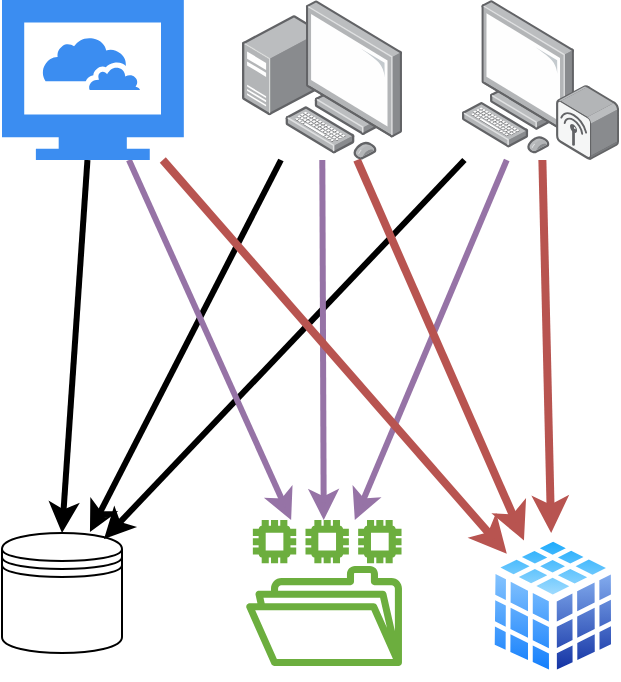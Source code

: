 <mxfile version="15.4.0" type="device" pages="4"><diagram id="gtOa3li3phxYRR6G3T6I" name="sem conector"><mxGraphModel dx="1106" dy="807" grid="1" gridSize="10" guides="1" tooltips="1" connect="1" arrows="1" fold="1" page="1" pageScale="1" pageWidth="850" pageHeight="1100" math="0" shadow="0"><root><mxCell id="0"/><mxCell id="1" parent="0"/><mxCell id="SYHLIB9Yqt1Y4YypPh21-1" value="" style="shape=datastore;whiteSpace=wrap;html=1;" vertex="1" parent="1"><mxGeometry x="40" y="366.5" width="60" height="60" as="geometry"/></mxCell><mxCell id="SYHLIB9Yqt1Y4YypPh21-15" style="edgeStyle=none;rounded=0;orthogonalLoop=1;jettySize=auto;html=1;strokeWidth=4;fillColor=#f8cecc;strokeColor=#b85450;" edge="1" parent="1" source="SYHLIB9Yqt1Y4YypPh21-2" target="SYHLIB9Yqt1Y4YypPh21-7"><mxGeometry relative="1" as="geometry"/></mxCell><mxCell id="SYHLIB9Yqt1Y4YypPh21-16" style="edgeStyle=none;rounded=0;orthogonalLoop=1;jettySize=auto;html=1;strokeWidth=3;fillColor=#e1d5e7;strokeColor=#9673a6;" edge="1" parent="1" source="SYHLIB9Yqt1Y4YypPh21-2" target="SYHLIB9Yqt1Y4YypPh21-6"><mxGeometry relative="1" as="geometry"/></mxCell><mxCell id="SYHLIB9Yqt1Y4YypPh21-17" style="edgeStyle=none;rounded=0;orthogonalLoop=1;jettySize=auto;html=1;entryX=0.85;entryY=0.05;entryDx=0;entryDy=0;entryPerimeter=0;strokeWidth=3;" edge="1" parent="1" source="SYHLIB9Yqt1Y4YypPh21-2" target="SYHLIB9Yqt1Y4YypPh21-1"><mxGeometry relative="1" as="geometry"/></mxCell><mxCell id="SYHLIB9Yqt1Y4YypPh21-2" value="" style="points=[];aspect=fixed;html=1;align=center;shadow=0;dashed=0;image;image=img/lib/allied_telesis/computer_and_terminals/Personal_Computer_Wireless.svg;" vertex="1" parent="1"><mxGeometry x="270" y="100" width="78.5" height="80" as="geometry"/></mxCell><mxCell id="SYHLIB9Yqt1Y4YypPh21-12" style="edgeStyle=none;rounded=0;orthogonalLoop=1;jettySize=auto;html=1;entryX=0.733;entryY=-0.008;entryDx=0;entryDy=0;entryPerimeter=0;strokeWidth=3;" edge="1" parent="1" source="SYHLIB9Yqt1Y4YypPh21-3" target="SYHLIB9Yqt1Y4YypPh21-1"><mxGeometry relative="1" as="geometry"/></mxCell><mxCell id="SYHLIB9Yqt1Y4YypPh21-13" style="edgeStyle=none;rounded=0;orthogonalLoop=1;jettySize=auto;html=1;strokeWidth=3;fillColor=#e1d5e7;strokeColor=#9673a6;" edge="1" parent="1" source="SYHLIB9Yqt1Y4YypPh21-3" target="SYHLIB9Yqt1Y4YypPh21-6"><mxGeometry relative="1" as="geometry"/></mxCell><mxCell id="SYHLIB9Yqt1Y4YypPh21-14" style="edgeStyle=none;rounded=0;orthogonalLoop=1;jettySize=auto;html=1;fillColor=#f8cecc;strokeColor=#b85450;strokeWidth=4;" edge="1" parent="1" source="SYHLIB9Yqt1Y4YypPh21-3" target="SYHLIB9Yqt1Y4YypPh21-7"><mxGeometry relative="1" as="geometry"/></mxCell><mxCell id="SYHLIB9Yqt1Y4YypPh21-3" value="" style="points=[];aspect=fixed;html=1;align=center;shadow=0;dashed=0;image;image=img/lib/allied_telesis/computer_and_terminals/Personal_Computer_with_Server.svg;" vertex="1" parent="1"><mxGeometry x="160" y="100" width="80" height="80" as="geometry"/></mxCell><mxCell id="SYHLIB9Yqt1Y4YypPh21-9" style="rounded=0;orthogonalLoop=1;jettySize=auto;html=1;entryX=0.5;entryY=0;entryDx=0;entryDy=0;strokeWidth=3;" edge="1" parent="1" source="SYHLIB9Yqt1Y4YypPh21-4" target="SYHLIB9Yqt1Y4YypPh21-1"><mxGeometry relative="1" as="geometry"/></mxCell><mxCell id="SYHLIB9Yqt1Y4YypPh21-10" style="edgeStyle=none;rounded=0;orthogonalLoop=1;jettySize=auto;html=1;strokeWidth=3;fillColor=#e1d5e7;strokeColor=#9673a6;" edge="1" parent="1" source="SYHLIB9Yqt1Y4YypPh21-4" target="SYHLIB9Yqt1Y4YypPh21-6"><mxGeometry relative="1" as="geometry"/></mxCell><mxCell id="SYHLIB9Yqt1Y4YypPh21-11" style="edgeStyle=none;rounded=0;orthogonalLoop=1;jettySize=auto;html=1;strokeWidth=4;fillColor=#f8cecc;strokeColor=#b85450;" edge="1" parent="1" source="SYHLIB9Yqt1Y4YypPh21-4" target="SYHLIB9Yqt1Y4YypPh21-7"><mxGeometry relative="1" as="geometry"/></mxCell><mxCell id="SYHLIB9Yqt1Y4YypPh21-4" value="" style="sketch=0;html=1;aspect=fixed;strokeColor=none;shadow=0;align=center;verticalAlign=top;fillColor=#3B8DF1;shape=mxgraph.gcp2.cloud_computer" vertex="1" parent="1"><mxGeometry x="40" y="100" width="90.91" height="80" as="geometry"/></mxCell><mxCell id="SYHLIB9Yqt1Y4YypPh21-6" value="" style="sketch=0;outlineConnect=0;fontColor=#232F3E;gradientColor=none;fillColor=#6CAE3E;strokeColor=none;dashed=0;verticalLabelPosition=bottom;verticalAlign=top;align=center;html=1;fontSize=12;fontStyle=0;aspect=fixed;pointerEvents=1;shape=mxgraph.aws4.file_system;" vertex="1" parent="1"><mxGeometry x="162" y="360" width="78" height="73" as="geometry"/></mxCell><mxCell id="SYHLIB9Yqt1Y4YypPh21-7" value="" style="aspect=fixed;perimeter=ellipsePerimeter;html=1;align=center;shadow=0;dashed=0;spacingTop=3;image;image=img/lib/active_directory/database_cube.svg;" vertex="1" parent="1"><mxGeometry x="282.35" y="366.5" width="66.15" height="73.5" as="geometry"/></mxCell></root></mxGraphModel></diagram><diagram name="com conector" id="MN7cZzcN-GGclhGVdL-E"><mxGraphModel dx="1106" dy="807" grid="1" gridSize="10" guides="1" tooltips="1" connect="1" arrows="1" fold="1" page="1" pageScale="1" pageWidth="850" pageHeight="1100" math="0" shadow="0"><root><mxCell id="GxrJanbszNPs_qsq-YLK-0"/><mxCell id="GxrJanbszNPs_qsq-YLK-1" parent="GxrJanbszNPs_qsq-YLK-0"/><mxCell id="GxrJanbszNPs_qsq-YLK-2" value="" style="shape=datastore;whiteSpace=wrap;html=1;" vertex="1" parent="GxrJanbszNPs_qsq-YLK-1"><mxGeometry x="40" y="366.5" width="60" height="60" as="geometry"/></mxCell><mxCell id="GxrJanbszNPs_qsq-YLK-4" style="edgeStyle=none;rounded=0;orthogonalLoop=1;jettySize=auto;html=1;strokeWidth=3;fillColor=#e1d5e7;strokeColor=#9673a6;" edge="1" parent="GxrJanbszNPs_qsq-YLK-1" source="RIEIvlmLpqJGJ-RWIrsD-0" target="GxrJanbszNPs_qsq-YLK-15"><mxGeometry relative="1" as="geometry"/></mxCell><mxCell id="GxrJanbszNPs_qsq-YLK-5" style="edgeStyle=none;rounded=0;orthogonalLoop=1;jettySize=auto;html=1;entryX=0.85;entryY=0.05;entryDx=0;entryDy=0;entryPerimeter=0;strokeWidth=3;" edge="1" parent="GxrJanbszNPs_qsq-YLK-1" source="RIEIvlmLpqJGJ-RWIrsD-0" target="GxrJanbszNPs_qsq-YLK-2"><mxGeometry relative="1" as="geometry"/></mxCell><mxCell id="RIEIvlmLpqJGJ-RWIrsD-2" style="edgeStyle=none;rounded=0;orthogonalLoop=1;jettySize=auto;html=1;strokeWidth=3;" edge="1" parent="GxrJanbszNPs_qsq-YLK-1" source="GxrJanbszNPs_qsq-YLK-6" target="RIEIvlmLpqJGJ-RWIrsD-0"><mxGeometry relative="1" as="geometry"/></mxCell><mxCell id="GxrJanbszNPs_qsq-YLK-6" value="" style="points=[];aspect=fixed;html=1;align=center;shadow=0;dashed=0;image;image=img/lib/allied_telesis/computer_and_terminals/Personal_Computer_Wireless.svg;" vertex="1" parent="GxrJanbszNPs_qsq-YLK-1"><mxGeometry x="270" y="100" width="78.5" height="80" as="geometry"/></mxCell><mxCell id="RIEIvlmLpqJGJ-RWIrsD-3" style="edgeStyle=none;rounded=0;orthogonalLoop=1;jettySize=auto;html=1;strokeWidth=3;" edge="1" parent="GxrJanbszNPs_qsq-YLK-1" source="GxrJanbszNPs_qsq-YLK-10" target="RIEIvlmLpqJGJ-RWIrsD-0"><mxGeometry relative="1" as="geometry"/></mxCell><mxCell id="GxrJanbszNPs_qsq-YLK-10" value="" style="points=[];aspect=fixed;html=1;align=center;shadow=0;dashed=0;image;image=img/lib/allied_telesis/computer_and_terminals/Personal_Computer_with_Server.svg;" vertex="1" parent="GxrJanbszNPs_qsq-YLK-1"><mxGeometry x="160" y="100" width="80" height="80" as="geometry"/></mxCell><mxCell id="RIEIvlmLpqJGJ-RWIrsD-4" style="edgeStyle=none;rounded=0;orthogonalLoop=1;jettySize=auto;html=1;strokeWidth=3;" edge="1" parent="GxrJanbszNPs_qsq-YLK-1" source="GxrJanbszNPs_qsq-YLK-14" target="RIEIvlmLpqJGJ-RWIrsD-0"><mxGeometry relative="1" as="geometry"/></mxCell><mxCell id="GxrJanbszNPs_qsq-YLK-14" value="" style="sketch=0;html=1;aspect=fixed;strokeColor=none;shadow=0;align=center;verticalAlign=top;fillColor=#3B8DF1;shape=mxgraph.gcp2.cloud_computer" vertex="1" parent="GxrJanbszNPs_qsq-YLK-1"><mxGeometry x="40" y="100" width="90.91" height="80" as="geometry"/></mxCell><mxCell id="GxrJanbszNPs_qsq-YLK-15" value="" style="sketch=0;outlineConnect=0;fontColor=#232F3E;gradientColor=none;fillColor=#6CAE3E;strokeColor=none;dashed=0;verticalLabelPosition=bottom;verticalAlign=top;align=center;html=1;fontSize=12;fontStyle=0;aspect=fixed;pointerEvents=1;shape=mxgraph.aws4.file_system;" vertex="1" parent="GxrJanbszNPs_qsq-YLK-1"><mxGeometry x="162" y="360" width="78" height="73" as="geometry"/></mxCell><mxCell id="GxrJanbszNPs_qsq-YLK-16" value="" style="aspect=fixed;perimeter=ellipsePerimeter;html=1;align=center;shadow=0;dashed=0;spacingTop=3;image;image=img/lib/active_directory/database_cube.svg;" vertex="1" parent="GxrJanbszNPs_qsq-YLK-1"><mxGeometry x="282.35" y="366.5" width="66.15" height="73.5" as="geometry"/></mxCell><mxCell id="RIEIvlmLpqJGJ-RWIrsD-1" style="edgeStyle=none;rounded=0;orthogonalLoop=1;jettySize=auto;html=1;strokeWidth=3;" edge="1" parent="GxrJanbszNPs_qsq-YLK-1" source="RIEIvlmLpqJGJ-RWIrsD-0" target="GxrJanbszNPs_qsq-YLK-16"><mxGeometry relative="1" as="geometry"/></mxCell><mxCell id="RIEIvlmLpqJGJ-RWIrsD-0" value="API Gateway" style="shape=trapezoid;perimeter=trapezoidPerimeter;whiteSpace=wrap;html=1;fixedSize=1;" vertex="1" parent="GxrJanbszNPs_qsq-YLK-1"><mxGeometry x="100" y="240" width="210" height="60" as="geometry"/></mxCell></root></mxGraphModel></diagram><diagram id="wMGkMGnd9HWL6sy23v_R" name="PubSub"><mxGraphModel dx="1106" dy="807" grid="1" gridSize="10" guides="1" tooltips="1" connect="1" arrows="1" fold="1" page="1" pageScale="1" pageWidth="850" pageHeight="1100" math="0" shadow="0"><root><mxCell id="45LH48tJU0-JMIsBYanA-0"/><mxCell id="45LH48tJU0-JMIsBYanA-1" parent="45LH48tJU0-JMIsBYanA-0"/><mxCell id="45LH48tJU0-JMIsBYanA-6" style="edgeStyle=none;rounded=0;orthogonalLoop=1;jettySize=auto;html=1;exitX=0.5;exitY=1;exitDx=0;exitDy=0;strokeWidth=3;startArrow=classic;startFill=1;" edge="1" parent="45LH48tJU0-JMIsBYanA-1" source="45LH48tJU0-JMIsBYanA-2"><mxGeometry relative="1" as="geometry"><mxPoint x="170" y="200" as="targetPoint"/></mxGeometry></mxCell><mxCell id="45LH48tJU0-JMIsBYanA-2" value="Componente" style="rounded=1;whiteSpace=wrap;html=1;" vertex="1" parent="45LH48tJU0-JMIsBYanA-1"><mxGeometry x="110" y="90" width="120" height="60" as="geometry"/></mxCell><mxCell id="45LH48tJU0-JMIsBYanA-7" style="edgeStyle=none;rounded=0;orthogonalLoop=1;jettySize=auto;html=1;exitX=0.5;exitY=1;exitDx=0;exitDy=0;strokeWidth=3;startArrow=classic;startFill=1;" edge="1" parent="45LH48tJU0-JMIsBYanA-1" source="45LH48tJU0-JMIsBYanA-3"><mxGeometry relative="1" as="geometry"><mxPoint x="340" y="200" as="targetPoint"/></mxGeometry></mxCell><mxCell id="45LH48tJU0-JMIsBYanA-3" value="Componente" style="rounded=1;whiteSpace=wrap;html=1;" vertex="1" parent="45LH48tJU0-JMIsBYanA-1"><mxGeometry x="280" y="90" width="120" height="60" as="geometry"/></mxCell><mxCell id="45LH48tJU0-JMIsBYanA-8" style="edgeStyle=none;rounded=0;orthogonalLoop=1;jettySize=auto;html=1;exitX=0.5;exitY=1;exitDx=0;exitDy=0;strokeWidth=3;startArrow=classic;startFill=1;" edge="1" parent="45LH48tJU0-JMIsBYanA-1" source="45LH48tJU0-JMIsBYanA-4"><mxGeometry relative="1" as="geometry"><mxPoint x="500" y="200" as="targetPoint"/></mxGeometry></mxCell><mxCell id="45LH48tJU0-JMIsBYanA-4" value="Componente" style="rounded=1;whiteSpace=wrap;html=1;" vertex="1" parent="45LH48tJU0-JMIsBYanA-1"><mxGeometry x="440" y="90" width="120" height="60" as="geometry"/></mxCell><mxCell id="45LH48tJU0-JMIsBYanA-5" value="" style="shape=flexArrow;endArrow=classic;startArrow=classic;html=1;rounded=0;strokeWidth=3;endWidth=38;endSize=11.33;width=54;startWidth=50;startSize=13;" edge="1" parent="45LH48tJU0-JMIsBYanA-1"><mxGeometry width="100" height="100" relative="1" as="geometry"><mxPoint x="40" y="230" as="sourcePoint"/><mxPoint x="620" y="230" as="targetPoint"/></mxGeometry></mxCell><mxCell id="45LH48tJU0-JMIsBYanA-9" value="Barramento e Eventos" style="edgeLabel;html=1;align=center;verticalAlign=middle;resizable=0;points=[];fontSize=15;" vertex="1" connectable="0" parent="45LH48tJU0-JMIsBYanA-5"><mxGeometry x="-0.135" y="-3" relative="1" as="geometry"><mxPoint x="-131" y="7" as="offset"/></mxGeometry></mxCell><mxCell id="45LH48tJU0-JMIsBYanA-10" value="" style="curved=1;endArrow=classic;html=1;rounded=0;strokeWidth=3;entryX=0.417;entryY=1.017;entryDx=0;entryDy=0;entryPerimeter=0;fillColor=#ffe6cc;strokeColor=#d79b00;" edge="1" parent="45LH48tJU0-JMIsBYanA-1" source="45LH48tJU0-JMIsBYanA-2" target="45LH48tJU0-JMIsBYanA-4"><mxGeometry width="50" height="50" relative="1" as="geometry"><mxPoint x="400" y="440" as="sourcePoint"/><mxPoint x="450" y="390" as="targetPoint"/><Array as="points"><mxPoint x="210" y="240"/><mxPoint x="440" y="260"/></Array></mxGeometry></mxCell><mxCell id="45LH48tJU0-JMIsBYanA-11" value="" style="curved=1;endArrow=classic;html=1;rounded=0;strokeWidth=3;entryX=0.25;entryY=1;entryDx=0;entryDy=0;fillColor=#dae8fc;strokeColor=#6c8ebf;" edge="1" parent="45LH48tJU0-JMIsBYanA-1" source="45LH48tJU0-JMIsBYanA-3" target="45LH48tJU0-JMIsBYanA-4"><mxGeometry width="50" height="50" relative="1" as="geometry"><mxPoint x="190" y="160" as="sourcePoint"/><mxPoint x="500.04" y="161.02" as="targetPoint"/><Array as="points"><mxPoint x="400" y="220"/><mxPoint x="440" y="210"/></Array></mxGeometry></mxCell><mxCell id="F0UlAUiI6N_eUh53zOG1-1" style="edgeStyle=none;rounded=0;orthogonalLoop=1;jettySize=auto;html=1;exitX=0.5;exitY=0;exitDx=0;exitDy=0;startArrow=classic;startFill=1;strokeWidth=3;" edge="1" parent="45LH48tJU0-JMIsBYanA-1" source="sGfsvk1CfdYao05UdX1Q-0"><mxGeometry relative="1" as="geometry"><mxPoint x="215" y="160" as="targetPoint"/></mxGeometry></mxCell><mxCell id="sGfsvk1CfdYao05UdX1Q-0" value="" style="shape=parallelogram;perimeter=parallelogramPerimeter;whiteSpace=wrap;html=1;fixedSize=1;size=20;fillColor=#ffe6cc;strokeColor=#d79b00;" vertex="1" parent="45LH48tJU0-JMIsBYanA-1"><mxGeometry x="190" y="170" width="50" height="20" as="geometry"/></mxCell><mxCell id="F0UlAUiI6N_eUh53zOG1-0" value="" style="ellipse;whiteSpace=wrap;html=1;aspect=fixed;fillColor=#dae8fc;strokeColor=#6c8ebf;" vertex="1" parent="45LH48tJU0-JMIsBYanA-1"><mxGeometry x="375" y="160" width="25" height="25" as="geometry"/></mxCell></root></mxGraphModel></diagram><diagram name="TupleSpace" id="M2P1LS5d0XqBrYr0oQ9t"><mxGraphModel dx="1298" dy="945" grid="1" gridSize="10" guides="1" tooltips="1" connect="1" arrows="1" fold="1" page="1" pageScale="1" pageWidth="850" pageHeight="1100" math="0" shadow="0"><root><mxCell id="44y720bhN4YQYiBHmASc-0"/><mxCell id="44y720bhN4YQYiBHmASc-1" parent="44y720bhN4YQYiBHmASc-0"/><mxCell id="44y720bhN4YQYiBHmASc-2" style="edgeStyle=none;rounded=0;orthogonalLoop=1;jettySize=auto;html=1;exitX=0.5;exitY=1;exitDx=0;exitDy=0;strokeWidth=3;startArrow=classic;startFill=1;" edge="1" parent="44y720bhN4YQYiBHmASc-1" source="44y720bhN4YQYiBHmASc-3"><mxGeometry relative="1" as="geometry"><mxPoint x="170" y="210" as="targetPoint"/></mxGeometry></mxCell><mxCell id="44y720bhN4YQYiBHmASc-3" value="Componente" style="rounded=1;whiteSpace=wrap;html=1;" vertex="1" parent="44y720bhN4YQYiBHmASc-1"><mxGeometry x="110" y="90" width="120" height="60" as="geometry"/></mxCell><mxCell id="44y720bhN4YQYiBHmASc-5" value="Componente" style="rounded=1;whiteSpace=wrap;html=1;" vertex="1" parent="44y720bhN4YQYiBHmASc-1"><mxGeometry x="280" y="90" width="120" height="60" as="geometry"/></mxCell><mxCell id="44y720bhN4YQYiBHmASc-7" value="Componente" style="rounded=1;whiteSpace=wrap;html=1;" vertex="1" parent="44y720bhN4YQYiBHmASc-1"><mxGeometry x="440" y="90" width="120" height="60" as="geometry"/></mxCell><mxCell id="44y720bhN4YQYiBHmASc-13" style="edgeStyle=none;rounded=0;orthogonalLoop=1;jettySize=auto;html=1;exitX=0.5;exitY=1;exitDx=0;exitDy=0;strokeWidth=3;startArrow=classic;startFill=1;entryX=0.48;entryY=0.094;entryDx=0;entryDy=0;entryPerimeter=0;" edge="1" parent="44y720bhN4YQYiBHmASc-1" target="44y720bhN4YQYiBHmASc-12"><mxGeometry relative="1" as="geometry"><mxPoint x="350" y="280" as="targetPoint"/><mxPoint x="340" y="150" as="sourcePoint"/></mxGeometry></mxCell><mxCell id="44y720bhN4YQYiBHmASc-14" style="edgeStyle=none;rounded=0;orthogonalLoop=1;jettySize=auto;html=1;exitX=0.5;exitY=1;exitDx=0;exitDy=0;strokeWidth=3;startArrow=classic;startFill=1;entryX=0.716;entryY=0.171;entryDx=0;entryDy=0;entryPerimeter=0;" edge="1" parent="44y720bhN4YQYiBHmASc-1" target="44y720bhN4YQYiBHmASc-12"><mxGeometry relative="1" as="geometry"><mxPoint x="510" y="280" as="targetPoint"/><mxPoint x="500" y="150" as="sourcePoint"/></mxGeometry></mxCell><mxCell id="44y720bhN4YQYiBHmASc-12" value="" style="ellipse;shape=cloud;whiteSpace=wrap;html=1;" vertex="1" parent="44y720bhN4YQYiBHmASc-1"><mxGeometry x="10" y="170" width="690" height="170" as="geometry"/></mxCell><mxCell id="3GBunb9mRVdVmw40ghP5-2" style="edgeStyle=orthogonalEdgeStyle;rounded=0;orthogonalLoop=1;jettySize=auto;html=1;exitX=1;exitY=0.5;exitDx=0;exitDy=0;entryX=0.333;entryY=1;entryDx=0;entryDy=0;entryPerimeter=0;fontSize=15;startArrow=none;startFill=0;strokeWidth=3;fillColor=#ffe6cc;strokeColor=#d79b00;curved=1;" edge="1" parent="44y720bhN4YQYiBHmASc-1" source="44y720bhN4YQYiBHmASc-15" target="44y720bhN4YQYiBHmASc-7"><mxGeometry relative="1" as="geometry"><Array as="points"><mxPoint x="220" y="240"/><mxPoint x="380" y="240"/><mxPoint x="380" y="190"/><mxPoint x="480" y="190"/></Array></mxGeometry></mxCell><mxCell id="44y720bhN4YQYiBHmASc-15" value="" style="ellipse;whiteSpace=wrap;html=1;aspect=fixed;fillColor=#ffe6cc;strokeColor=#d79b00;" vertex="1" parent="44y720bhN4YQYiBHmASc-1"><mxGeometry x="180" y="235" width="40" height="40" as="geometry"/></mxCell><mxCell id="44y720bhN4YQYiBHmASc-16" value="" style="shape=parallelogram;perimeter=parallelogramPerimeter;whiteSpace=wrap;html=1;fixedSize=1;" vertex="1" parent="44y720bhN4YQYiBHmASc-1"><mxGeometry x="260" y="215" width="50" height="20" as="geometry"/></mxCell><mxCell id="44y720bhN4YQYiBHmASc-17" value="" style="rhombus;whiteSpace=wrap;html=1;" vertex="1" parent="44y720bhN4YQYiBHmASc-1"><mxGeometry x="300" y="250" width="50" height="40" as="geometry"/></mxCell><mxCell id="44y720bhN4YQYiBHmASc-18" value="" style="shape=hexagon;perimeter=hexagonPerimeter2;whiteSpace=wrap;html=1;fixedSize=1;" vertex="1" parent="44y720bhN4YQYiBHmASc-1"><mxGeometry x="395" y="230" width="60" height="30" as="geometry"/></mxCell><mxCell id="44y720bhN4YQYiBHmASc-19" value="" style="whiteSpace=wrap;html=1;aspect=fixed;" vertex="1" parent="44y720bhN4YQYiBHmASc-1"><mxGeometry x="510" y="255" width="30" height="30" as="geometry"/></mxCell><mxCell id="3GBunb9mRVdVmw40ghP5-0" value="Espaço de Tuplas" style="edgeLabel;html=1;align=center;verticalAlign=middle;resizable=0;points=[];fontSize=15;" vertex="1" connectable="0" parent="44y720bhN4YQYiBHmASc-1"><mxGeometry x="400" y="310" as="geometry"><mxPoint x="4" y="-2" as="offset"/></mxGeometry></mxCell><mxCell id="3GBunb9mRVdVmw40ghP5-1" style="edgeStyle=none;rounded=0;orthogonalLoop=1;jettySize=auto;html=1;exitX=0.75;exitY=1;exitDx=0;exitDy=0;entryX=0.5;entryY=0;entryDx=0;entryDy=0;fontSize=15;startArrow=none;startFill=0;strokeWidth=3;fillColor=#ffe6cc;strokeColor=#d79b00;" edge="1" parent="44y720bhN4YQYiBHmASc-1" source="44y720bhN4YQYiBHmASc-3" target="44y720bhN4YQYiBHmASc-15"><mxGeometry relative="1" as="geometry"/></mxCell></root></mxGraphModel></diagram></mxfile>